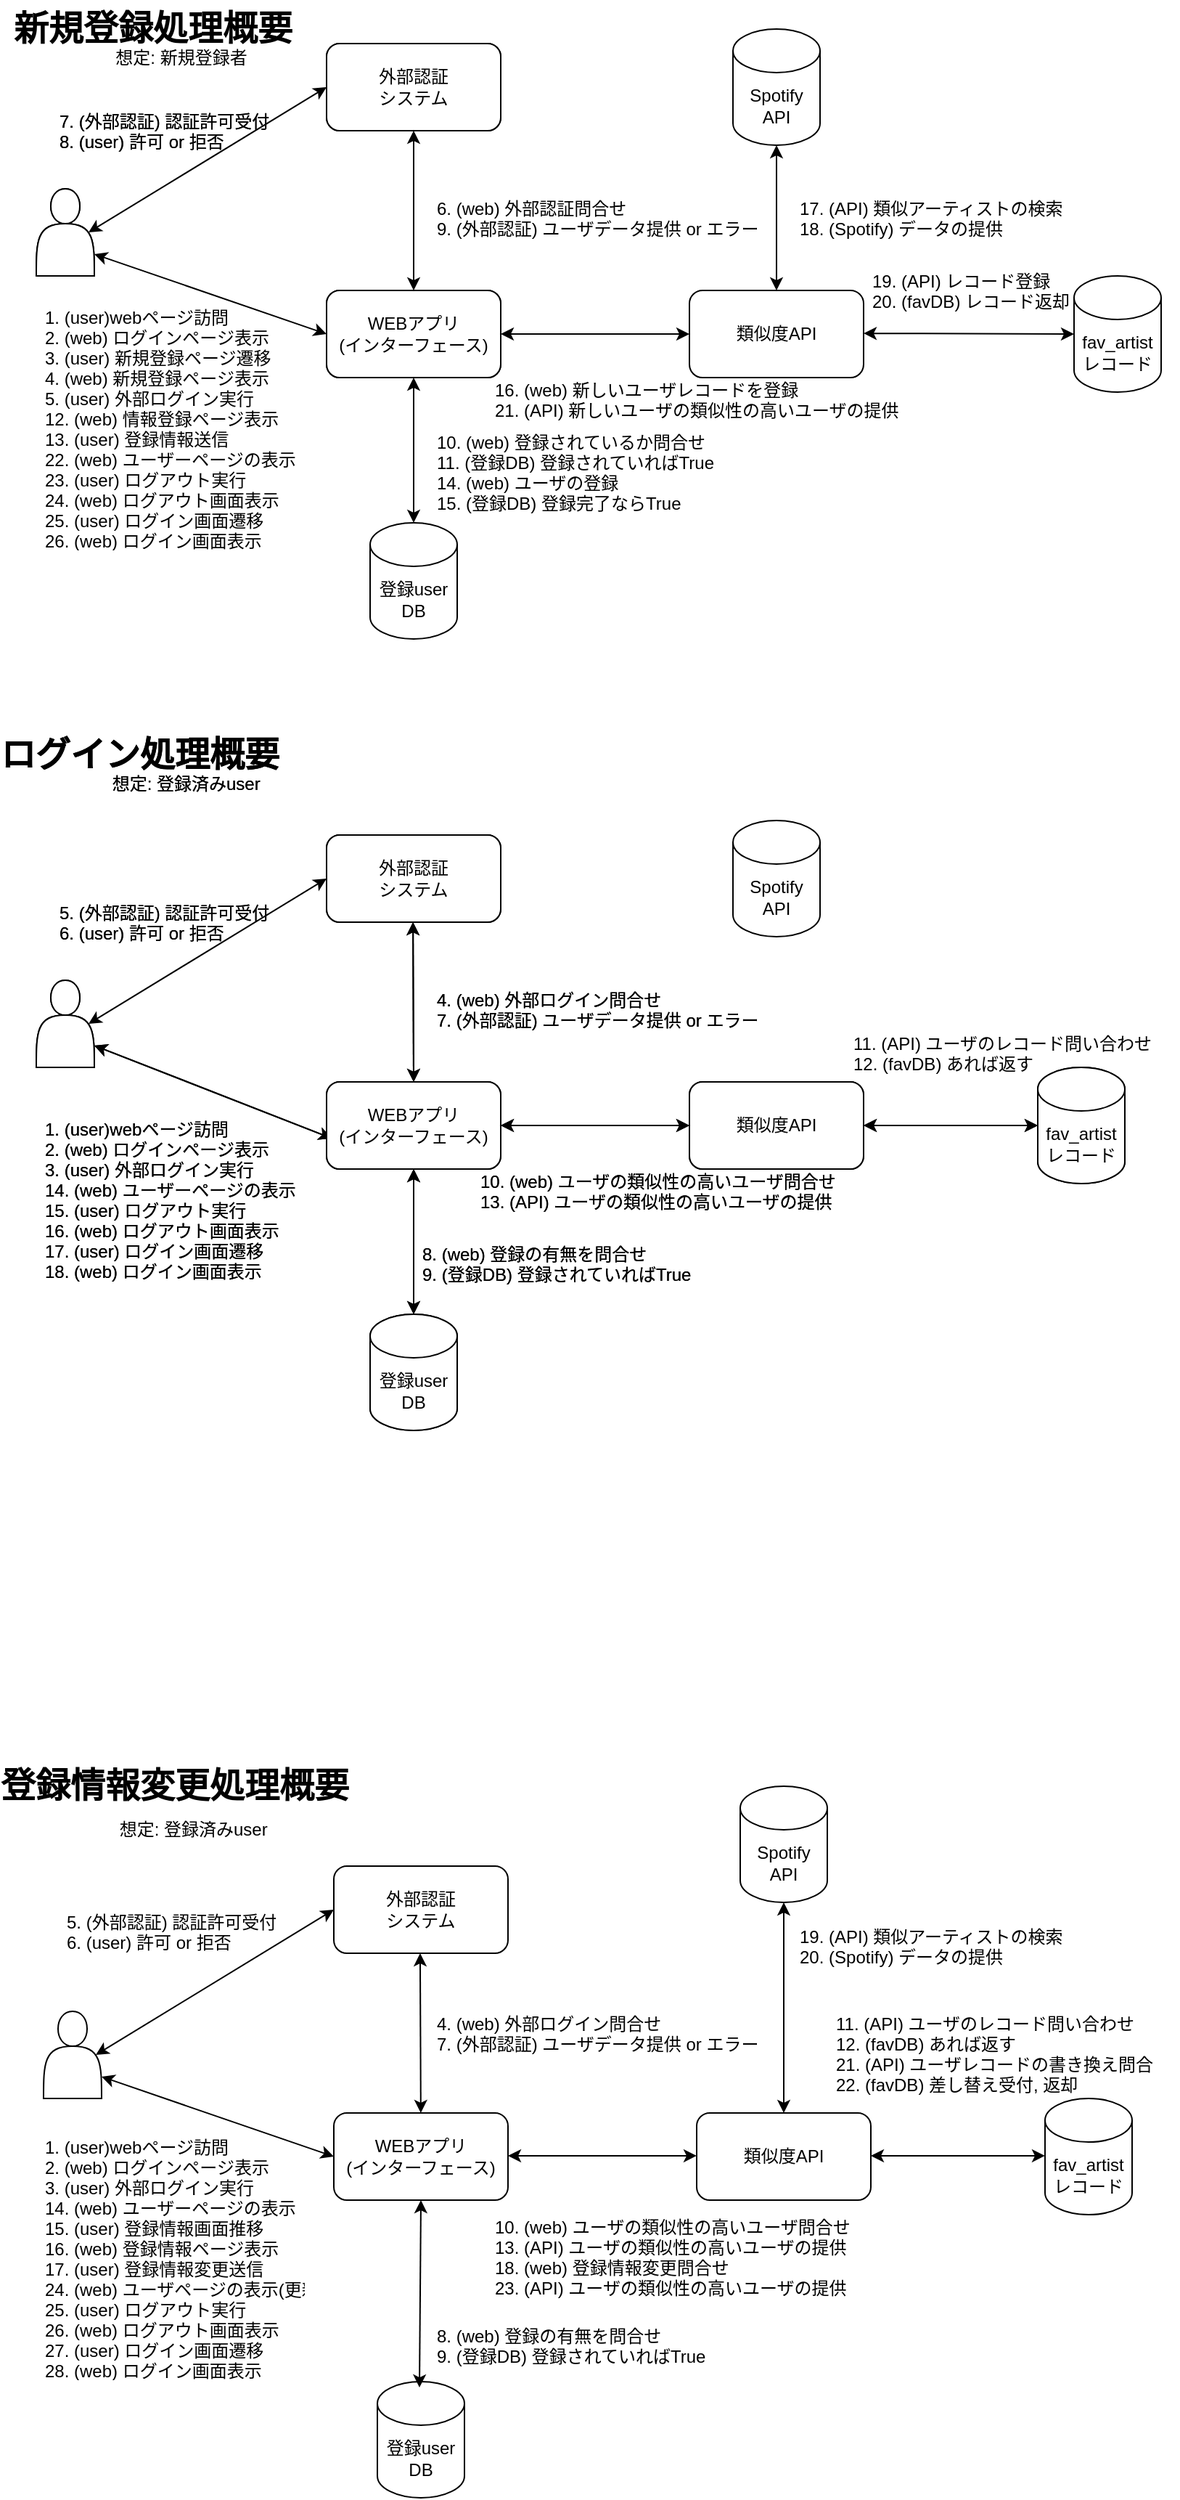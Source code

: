 <mxfile>
    <diagram id="6ClvnRsvjgBBYZQqGPL6" name="Page-1">
        <mxGraphModel dx="764" dy="422" grid="1" gridSize="10" guides="1" tooltips="1" connect="1" arrows="1" fold="1" page="1" pageScale="1" pageWidth="827" pageHeight="1169" math="0" shadow="0">
            <root>
                <mxCell id="0"/>
                <mxCell id="1" parent="0"/>
                <mxCell id="7" value="類似度API" style="rounded=1;whiteSpace=wrap;html=1;" parent="1" vertex="1">
                    <mxGeometry x="490" y="220" width="120" height="60" as="geometry"/>
                </mxCell>
                <mxCell id="14" value="Spotify&lt;br&gt;API" style="shape=cylinder3;whiteSpace=wrap;html=1;boundedLbl=1;backgroundOutline=1;size=15;" parent="1" vertex="1">
                    <mxGeometry x="520" y="40" width="60" height="80" as="geometry"/>
                </mxCell>
                <mxCell id="18" value="6. (web) 外部認証問合せ&#10;9. (外部認証) ユーザデータ提供 or エラー" style="text;strokeColor=none;fillColor=none;align=left;verticalAlign=middle;spacingLeft=4;spacingRight=4;overflow=hidden;points=[[0,0.5],[1,0.5]];portConstraint=eastwest;rotatable=0;" parent="1" vertex="1">
                    <mxGeometry x="310" y="140" width="240" height="60" as="geometry"/>
                </mxCell>
                <mxCell id="20" value="10. (web) ユーザの類似性の高いユーザ問合せ&#10;13. (API) ユーザの類似性の高いユーザの提供&#10;" style="text;strokeColor=none;fillColor=none;align=left;verticalAlign=middle;spacingLeft=4;spacingRight=4;overflow=hidden;points=[[0,0.5],[1,0.5]];portConstraint=eastwest;rotatable=0;" parent="1" vertex="1">
                    <mxGeometry x="340" y="825" width="260" height="40" as="geometry"/>
                </mxCell>
                <mxCell id="25" value="WEBアプリ&lt;br&gt;(インターフェース)" style="rounded=1;whiteSpace=wrap;html=1;" parent="1" vertex="1">
                    <mxGeometry x="240" y="220" width="120" height="60" as="geometry"/>
                </mxCell>
                <mxCell id="26" value="外部認証&lt;br&gt;システム" style="rounded=1;whiteSpace=wrap;html=1;" parent="1" vertex="1">
                    <mxGeometry x="240" y="50" width="120" height="60" as="geometry"/>
                </mxCell>
                <mxCell id="27" value="7. (外部認証) 認証許可受付&#10;8. (user) 許可 or 拒否" style="text;strokeColor=none;fillColor=none;align=left;verticalAlign=middle;spacingLeft=4;spacingRight=4;overflow=hidden;points=[[0,0.5],[1,0.5]];portConstraint=eastwest;rotatable=0;" parent="1" vertex="1">
                    <mxGeometry x="50" y="80" width="160" height="60" as="geometry"/>
                </mxCell>
                <mxCell id="31" value="1. (user)webページ訪問&#10;2. (web) ログインページ表示&#10;3. (user) 新規登録ページ遷移&#10;4. (web) 新規登録ページ表示&#10;5. (user) 外部ログイン実行&#10;12. (web) 情報登録ページ表示&#10;13. (user) 登録情報送信&#10;22. (web) ユーザーページの表示&#10;23. (user) ログアウト実行&#10;24. (web) ログアウト画面表示&#10;25. (user) ログイン画面遷移&#10;26. (web) ログイン画面表示&#10;&#10;" style="text;strokeColor=none;fillColor=none;align=left;verticalAlign=middle;spacingLeft=4;spacingRight=4;overflow=hidden;points=[[0,0.5],[1,0.5]];portConstraint=eastwest;rotatable=0;" parent="1" vertex="1">
                    <mxGeometry x="40" y="230" width="190" height="170" as="geometry"/>
                </mxCell>
                <mxCell id="32" value="" style="shape=actor;whiteSpace=wrap;html=1;" parent="1" vertex="1">
                    <mxGeometry x="40" y="150" width="40" height="60" as="geometry"/>
                </mxCell>
                <mxCell id="33" value="" style="endArrow=classic;startArrow=classic;html=1;exitX=1;exitY=0.75;exitDx=0;exitDy=0;entryX=0;entryY=0.5;entryDx=0;entryDy=0;" parent="1" source="32" target="25" edge="1">
                    <mxGeometry width="50" height="50" relative="1" as="geometry">
                        <mxPoint x="90" y="200" as="sourcePoint"/>
                        <mxPoint x="160" y="155" as="targetPoint"/>
                    </mxGeometry>
                </mxCell>
                <mxCell id="34" value="" style="endArrow=classic;startArrow=classic;html=1;exitX=0.9;exitY=0.5;exitDx=0;exitDy=0;entryX=0;entryY=0.5;entryDx=0;entryDy=0;exitPerimeter=0;" parent="1" source="32" target="26" edge="1">
                    <mxGeometry width="50" height="50" relative="1" as="geometry">
                        <mxPoint x="110" y="150" as="sourcePoint"/>
                        <mxPoint x="270" y="205" as="targetPoint"/>
                    </mxGeometry>
                </mxCell>
                <mxCell id="36" value="" style="endArrow=classic;startArrow=classic;html=1;exitX=0.5;exitY=0;exitDx=0;exitDy=0;entryX=0.5;entryY=1;entryDx=0;entryDy=0;" parent="1" source="25" target="26" edge="1">
                    <mxGeometry width="50" height="50" relative="1" as="geometry">
                        <mxPoint x="86.0" y="190" as="sourcePoint"/>
                        <mxPoint x="250" y="90" as="targetPoint"/>
                    </mxGeometry>
                </mxCell>
                <mxCell id="37" value="" style="endArrow=classic;startArrow=classic;html=1;exitX=1;exitY=0.5;exitDx=0;exitDy=0;entryX=0;entryY=0.5;entryDx=0;entryDy=0;" parent="1" source="25" target="7" edge="1">
                    <mxGeometry width="50" height="50" relative="1" as="geometry">
                        <mxPoint x="310" y="230" as="sourcePoint"/>
                        <mxPoint x="310" y="120.0" as="targetPoint"/>
                    </mxGeometry>
                </mxCell>
                <mxCell id="38" value="" style="endArrow=classic;startArrow=classic;html=1;exitX=0.5;exitY=0;exitDx=0;exitDy=0;entryX=0.5;entryY=1;entryDx=0;entryDy=0;entryPerimeter=0;" parent="1" source="7" target="14" edge="1">
                    <mxGeometry width="50" height="50" relative="1" as="geometry">
                        <mxPoint x="470" y="179.55" as="sourcePoint"/>
                        <mxPoint x="600" y="179.55" as="targetPoint"/>
                    </mxGeometry>
                </mxCell>
                <mxCell id="39" value="新規登録処理概要" style="text;strokeColor=none;fillColor=none;html=1;fontSize=24;fontStyle=1;verticalAlign=middle;align=center;" parent="1" vertex="1">
                    <mxGeometry x="70" y="20" width="100" height="40" as="geometry"/>
                </mxCell>
                <mxCell id="41" value="" style="shape=actor;whiteSpace=wrap;html=1;" parent="1" vertex="1">
                    <mxGeometry x="40" y="150" width="40" height="60" as="geometry"/>
                </mxCell>
                <mxCell id="42" value="7. (外部認証) 認証許可受付&#10;8. (user) 許可 or 拒否" style="text;strokeColor=none;fillColor=none;align=left;verticalAlign=middle;spacingLeft=4;spacingRight=4;overflow=hidden;points=[[0,0.5],[1,0.5]];portConstraint=eastwest;rotatable=0;" parent="1" vertex="1">
                    <mxGeometry x="50" y="80" width="160" height="60" as="geometry"/>
                </mxCell>
                <mxCell id="43" value="外部認証&lt;br&gt;システム" style="rounded=1;whiteSpace=wrap;html=1;" parent="1" vertex="1">
                    <mxGeometry x="240" y="50" width="120" height="60" as="geometry"/>
                </mxCell>
                <mxCell id="44" value="WEBアプリ&lt;br&gt;(インターフェース)" style="rounded=1;whiteSpace=wrap;html=1;" parent="1" vertex="1">
                    <mxGeometry x="240" y="220" width="120" height="60" as="geometry"/>
                </mxCell>
                <UserObject label="想定: 新規登録者" placeholders="1" name="Variable" id="45">
                    <mxCell style="text;html=1;strokeColor=none;fillColor=none;align=center;verticalAlign=middle;whiteSpace=wrap;overflow=hidden;" parent="1" vertex="1">
                        <mxGeometry x="90" y="50" width="100" height="20" as="geometry"/>
                    </mxCell>
                </UserObject>
                <mxCell id="46" value="1. (user)webページ訪問&#10;2. (web) ログインページ表示&#10;3. (user) 外部ログイン実行&#10;14. (web) ユーザーページの表示&#10;15. (user) ログアウト実行&#10;16. (web) ログアウト画面表示&#10;17. (user) ログイン画面遷移&#10;18. (web) ログイン画面表示&#10;&#10;" style="text;strokeColor=none;fillColor=none;align=left;verticalAlign=middle;spacingLeft=4;spacingRight=4;overflow=hidden;points=[[0,0.5],[1,0.5]];portConstraint=eastwest;rotatable=0;" parent="1" vertex="1">
                    <mxGeometry x="40" y="775" width="190" height="170" as="geometry"/>
                </mxCell>
                <mxCell id="47" value="" style="shape=actor;whiteSpace=wrap;html=1;" parent="1" vertex="1">
                    <mxGeometry x="40" y="695" width="40" height="60" as="geometry"/>
                </mxCell>
                <mxCell id="48" value="5. (外部認証) 認証許可受付&#10;6. (user) 許可 or 拒否" style="text;strokeColor=none;fillColor=none;align=left;verticalAlign=middle;spacingLeft=4;spacingRight=4;overflow=hidden;points=[[0,0.5],[1,0.5]];portConstraint=eastwest;rotatable=0;" parent="1" vertex="1">
                    <mxGeometry x="50" y="625" width="160" height="60" as="geometry"/>
                </mxCell>
                <mxCell id="49" value="外部認証&lt;br&gt;システム" style="rounded=1;whiteSpace=wrap;html=1;" parent="1" vertex="1">
                    <mxGeometry x="240" y="595" width="120" height="60" as="geometry"/>
                </mxCell>
                <mxCell id="50" value="WEBアプリ&lt;br&gt;(インターフェース)" style="rounded=1;whiteSpace=wrap;html=1;" parent="1" vertex="1">
                    <mxGeometry x="240" y="765" width="120" height="60" as="geometry"/>
                </mxCell>
                <mxCell id="51" value="類似度API" style="rounded=1;whiteSpace=wrap;html=1;" parent="1" vertex="1">
                    <mxGeometry x="490" y="765" width="120" height="60" as="geometry"/>
                </mxCell>
                <mxCell id="52" value="Spotify&lt;br&gt;API" style="shape=cylinder3;whiteSpace=wrap;html=1;boundedLbl=1;backgroundOutline=1;size=15;" parent="1" vertex="1">
                    <mxGeometry x="520" y="585" width="60" height="80" as="geometry"/>
                </mxCell>
                <mxCell id="53" value="4. (web) 外部ログイン問合せ&#10;7. (外部認証) ユーザデータ提供 or エラー" style="text;strokeColor=none;fillColor=none;align=left;verticalAlign=middle;spacingLeft=4;spacingRight=4;overflow=hidden;points=[[0,0.5],[1,0.5]];portConstraint=eastwest;rotatable=0;" parent="1" vertex="1">
                    <mxGeometry x="310" y="685" width="240" height="60" as="geometry"/>
                </mxCell>
                <mxCell id="55" value="ログイン処理概要" style="text;strokeColor=none;fillColor=none;html=1;fontSize=24;fontStyle=1;verticalAlign=middle;align=center;" parent="1" vertex="1">
                    <mxGeometry x="61" y="520" width="100" height="40" as="geometry"/>
                </mxCell>
                <UserObject label="想定: 登録済みuser&amp;nbsp;" placeholders="1" name="Variable" id="56">
                    <mxCell style="text;html=1;strokeColor=none;fillColor=none;align=center;verticalAlign=middle;whiteSpace=wrap;overflow=hidden;" parent="1" vertex="1">
                        <mxGeometry x="80" y="550" width="130" height="20" as="geometry"/>
                    </mxCell>
                </UserObject>
                <mxCell id="57" value="16. (web) 新しいユーザレコードを登録&#10;21. (API) 新しいユーザの類似性の高いユーザの提供&#10;" style="text;strokeColor=none;fillColor=none;align=left;verticalAlign=middle;spacingLeft=4;spacingRight=4;overflow=hidden;points=[[0,0.5],[1,0.5]];portConstraint=eastwest;rotatable=0;" parent="1" vertex="1">
                    <mxGeometry x="350" y="280" width="300" height="40" as="geometry"/>
                </mxCell>
                <mxCell id="58" value="17. (API) 類似アーティストの検索&#10;18. (Spotify) データの提供" style="text;strokeColor=none;fillColor=none;align=left;verticalAlign=middle;spacingLeft=4;spacingRight=4;overflow=hidden;points=[[0,0.5],[1,0.5]];portConstraint=eastwest;rotatable=0;" parent="1" vertex="1">
                    <mxGeometry x="560" y="140" width="195" height="60" as="geometry"/>
                </mxCell>
                <mxCell id="60" value="登録user&lt;br&gt;DB" style="shape=cylinder3;whiteSpace=wrap;html=1;boundedLbl=1;backgroundOutline=1;size=15;" parent="1" vertex="1">
                    <mxGeometry x="270" y="380" width="60" height="80" as="geometry"/>
                </mxCell>
                <mxCell id="62" value="fav_artist&lt;br&gt;レコード" style="shape=cylinder3;whiteSpace=wrap;html=1;boundedLbl=1;backgroundOutline=1;size=15;" parent="1" vertex="1">
                    <mxGeometry x="730" y="755" width="60" height="80" as="geometry"/>
                </mxCell>
                <mxCell id="63" value="" style="endArrow=classic;startArrow=classic;html=1;entryX=0.5;entryY=1;entryDx=0;entryDy=0;exitX=0.5;exitY=0;exitDx=0;exitDy=0;exitPerimeter=0;" parent="1" source="60" target="44" edge="1">
                    <mxGeometry width="50" height="50" relative="1" as="geometry">
                        <mxPoint x="390" y="380" as="sourcePoint"/>
                        <mxPoint x="440" y="330" as="targetPoint"/>
                    </mxGeometry>
                </mxCell>
                <mxCell id="64" value="" style="endArrow=classic;startArrow=classic;html=1;entryX=1;entryY=0.5;entryDx=0;entryDy=0;exitX=0;exitY=0.5;exitDx=0;exitDy=0;exitPerimeter=0;" parent="1" source="62" edge="1">
                    <mxGeometry width="50" height="50" relative="1" as="geometry">
                        <mxPoint x="710" y="935" as="sourcePoint"/>
                        <mxPoint x="610" y="795" as="targetPoint"/>
                    </mxGeometry>
                </mxCell>
                <mxCell id="65" value="登録user&lt;br&gt;DB" style="shape=cylinder3;whiteSpace=wrap;html=1;boundedLbl=1;backgroundOutline=1;size=15;" parent="1" vertex="1">
                    <mxGeometry x="270" y="925" width="60" height="80" as="geometry"/>
                </mxCell>
                <mxCell id="66" value="" style="endArrow=classic;startArrow=classic;html=1;entryX=0.5;entryY=1;entryDx=0;entryDy=0;exitX=0.5;exitY=0;exitDx=0;exitDy=0;exitPerimeter=0;" parent="1" source="65" edge="1">
                    <mxGeometry width="50" height="50" relative="1" as="geometry">
                        <mxPoint x="390" y="925" as="sourcePoint"/>
                        <mxPoint x="300" y="825" as="targetPoint"/>
                    </mxGeometry>
                </mxCell>
                <mxCell id="69" value="" style="endArrow=classic;startArrow=classic;html=1;exitX=0.5;exitY=0;exitDx=0;exitDy=0;entryX=0.5;entryY=1;entryDx=0;entryDy=0;entryPerimeter=0;" parent="1" source="50" edge="1">
                    <mxGeometry width="50" height="50" relative="1" as="geometry">
                        <mxPoint x="299.55" y="755" as="sourcePoint"/>
                        <mxPoint x="299.55" y="655" as="targetPoint"/>
                    </mxGeometry>
                </mxCell>
                <mxCell id="72" value="" style="endArrow=classic;startArrow=classic;html=1;exitX=0.9;exitY=0.5;exitDx=0;exitDy=0;entryX=0;entryY=0.5;entryDx=0;entryDy=0;exitPerimeter=0;" parent="1" source="47" target="49" edge="1">
                    <mxGeometry width="50" height="50" relative="1" as="geometry">
                        <mxPoint x="140" y="735" as="sourcePoint"/>
                        <mxPoint x="139.55" y="625" as="targetPoint"/>
                    </mxGeometry>
                </mxCell>
                <mxCell id="73" value="" style="endArrow=classic;startArrow=classic;html=1;exitX=0.03;exitY=0.648;exitDx=0;exitDy=0;entryX=1;entryY=0.75;entryDx=0;entryDy=0;exitPerimeter=0;" parent="1" source="50" target="47" edge="1">
                    <mxGeometry width="50" height="50" relative="1" as="geometry">
                        <mxPoint x="190.45" y="795" as="sourcePoint"/>
                        <mxPoint x="190.0" y="685" as="targetPoint"/>
                    </mxGeometry>
                </mxCell>
                <mxCell id="75" value="" style="endArrow=classic;startArrow=classic;html=1;entryX=1;entryY=0.5;entryDx=0;entryDy=0;" parent="1" source="51" target="50" edge="1">
                    <mxGeometry width="50" height="50" relative="1" as="geometry">
                        <mxPoint x="490" y="794.55" as="sourcePoint"/>
                        <mxPoint x="370" y="794.55" as="targetPoint"/>
                    </mxGeometry>
                </mxCell>
                <mxCell id="76" value="fav_artist&lt;br&gt;レコード" style="shape=cylinder3;whiteSpace=wrap;html=1;boundedLbl=1;backgroundOutline=1;size=15;" parent="1" vertex="1">
                    <mxGeometry x="755" y="210" width="60" height="80" as="geometry"/>
                </mxCell>
                <mxCell id="78" value="11. (API) ユーザのレコード問い合わせ&#10;12. (favDB) あれば返す" style="text;strokeColor=none;fillColor=none;align=left;verticalAlign=middle;spacingLeft=4;spacingRight=4;overflow=hidden;points=[[0,0.5],[1,0.5]];portConstraint=eastwest;rotatable=0;" parent="1" vertex="1">
                    <mxGeometry x="597" y="715" width="230" height="60" as="geometry"/>
                </mxCell>
                <mxCell id="79" value="8. (web) 登録の有無を問合せ&#10;9. (登録DB) 登録されていればTrue" style="text;strokeColor=none;fillColor=none;align=left;verticalAlign=middle;spacingLeft=4;spacingRight=4;overflow=hidden;points=[[0,0.5],[1,0.5]];portConstraint=eastwest;rotatable=0;" parent="1" vertex="1">
                    <mxGeometry x="300" y="865" width="240" height="50" as="geometry"/>
                </mxCell>
                <mxCell id="80" value="" style="endArrow=classic;startArrow=classic;html=1;exitX=1;exitY=0.5;exitDx=0;exitDy=0;entryX=0;entryY=0.5;entryDx=0;entryDy=0;entryPerimeter=0;" parent="1" target="76" edge="1">
                    <mxGeometry width="50" height="50" relative="1" as="geometry">
                        <mxPoint x="610" y="249.55" as="sourcePoint"/>
                        <mxPoint x="720" y="250" as="targetPoint"/>
                    </mxGeometry>
                </mxCell>
                <mxCell id="81" value="19. (API) レコード登録&#10;20. (favDB) レコード返却" style="text;strokeColor=none;fillColor=none;align=left;verticalAlign=middle;spacingLeft=4;spacingRight=4;overflow=hidden;points=[[0,0.5],[1,0.5]];portConstraint=eastwest;rotatable=0;" parent="1" vertex="1">
                    <mxGeometry x="610" y="190" width="195" height="60" as="geometry"/>
                </mxCell>
                <mxCell id="83" value="10. (web) 登録されているか問合せ&#10;11. (登録DB) 登録されていればTrue&#10;14. (web) ユーザの登録&#10;15. (登録DB) 登録完了ならTrue" style="text;strokeColor=none;fillColor=none;align=left;verticalAlign=middle;spacingLeft=4;spacingRight=4;overflow=hidden;points=[[0,0.5],[1,0.5]];portConstraint=eastwest;rotatable=0;" parent="1" vertex="1">
                    <mxGeometry x="310" y="300" width="240" height="90" as="geometry"/>
                </mxCell>
                <UserObject label="想定: 登録済みuser&amp;nbsp;" placeholders="1" name="Variable" id="95">
                    <mxCell style="text;html=1;strokeColor=none;fillColor=none;align=center;verticalAlign=middle;whiteSpace=wrap;overflow=hidden;" parent="1" vertex="1">
                        <mxGeometry x="80" y="550" width="130" height="20" as="geometry"/>
                    </mxCell>
                </UserObject>
                <mxCell id="96" value="ログイン処理概要" style="text;strokeColor=none;fillColor=none;html=1;fontSize=24;fontStyle=1;verticalAlign=middle;align=center;" parent="1" vertex="1">
                    <mxGeometry x="61" y="520" width="100" height="40" as="geometry"/>
                </mxCell>
                <mxCell id="97" value="5. (外部認証) 認証許可受付&#10;6. (user) 許可 or 拒否" style="text;strokeColor=none;fillColor=none;align=left;verticalAlign=middle;spacingLeft=4;spacingRight=4;overflow=hidden;points=[[0,0.5],[1,0.5]];portConstraint=eastwest;rotatable=0;" parent="1" vertex="1">
                    <mxGeometry x="50" y="625" width="160" height="60" as="geometry"/>
                </mxCell>
                <mxCell id="98" value="" style="endArrow=classic;startArrow=classic;html=1;exitX=0.03;exitY=0.648;exitDx=0;exitDy=0;entryX=1;entryY=0.75;entryDx=0;entryDy=0;exitPerimeter=0;" parent="1" source="104" target="99" edge="1">
                    <mxGeometry width="50" height="50" relative="1" as="geometry">
                        <mxPoint x="190.45" y="795" as="sourcePoint"/>
                        <mxPoint x="190.0" y="685" as="targetPoint"/>
                    </mxGeometry>
                </mxCell>
                <mxCell id="99" value="" style="shape=actor;whiteSpace=wrap;html=1;" parent="1" vertex="1">
                    <mxGeometry x="40" y="695" width="40" height="60" as="geometry"/>
                </mxCell>
                <mxCell id="100" value="1. (user)webページ訪問&#10;2. (web) ログインページ表示&#10;3. (user) 外部ログイン実行&#10;14. (web) ユーザーページの表示&#10;15. (user) ログアウト実行&#10;16. (web) ログアウト画面表示&#10;17. (user) ログイン画面遷移&#10;18. (web) ログイン画面表示&#10;&#10;" style="text;strokeColor=none;fillColor=none;align=left;verticalAlign=middle;spacingLeft=4;spacingRight=4;overflow=hidden;points=[[0,0.5],[1,0.5]];portConstraint=eastwest;rotatable=0;" parent="1" vertex="1">
                    <mxGeometry x="40" y="775" width="190" height="170" as="geometry"/>
                </mxCell>
                <mxCell id="101" value="登録user&lt;br&gt;DB" style="shape=cylinder3;whiteSpace=wrap;html=1;boundedLbl=1;backgroundOutline=1;size=15;" parent="1" vertex="1">
                    <mxGeometry x="270" y="925" width="60" height="80" as="geometry"/>
                </mxCell>
                <mxCell id="102" value="8. (web) 登録の有無を問合せ&#10;9. (登録DB) 登録されていればTrue" style="text;strokeColor=none;fillColor=none;align=left;verticalAlign=middle;spacingLeft=4;spacingRight=4;overflow=hidden;points=[[0,0.5],[1,0.5]];portConstraint=eastwest;rotatable=0;" parent="1" vertex="1">
                    <mxGeometry x="300" y="865" width="240" height="50" as="geometry"/>
                </mxCell>
                <mxCell id="103" value="" style="endArrow=classic;startArrow=classic;html=1;entryX=0.5;entryY=1;entryDx=0;entryDy=0;exitX=0.5;exitY=0;exitDx=0;exitDy=0;exitPerimeter=0;" parent="1" source="101" edge="1">
                    <mxGeometry width="50" height="50" relative="1" as="geometry">
                        <mxPoint x="390" y="925" as="sourcePoint"/>
                        <mxPoint x="300" y="825" as="targetPoint"/>
                    </mxGeometry>
                </mxCell>
                <mxCell id="104" value="WEBアプリ&lt;br&gt;(インターフェース)" style="rounded=1;whiteSpace=wrap;html=1;" parent="1" vertex="1">
                    <mxGeometry x="240" y="765" width="120" height="60" as="geometry"/>
                </mxCell>
                <mxCell id="105" value="" style="endArrow=classic;startArrow=classic;html=1;exitX=0.5;exitY=0;exitDx=0;exitDy=0;entryX=0.5;entryY=1;entryDx=0;entryDy=0;entryPerimeter=0;" parent="1" source="104" edge="1">
                    <mxGeometry width="50" height="50" relative="1" as="geometry">
                        <mxPoint x="299.55" y="755" as="sourcePoint"/>
                        <mxPoint x="299.55" y="655" as="targetPoint"/>
                    </mxGeometry>
                </mxCell>
                <mxCell id="106" value="外部認証&lt;br&gt;システム" style="rounded=1;whiteSpace=wrap;html=1;" parent="1" vertex="1">
                    <mxGeometry x="240" y="595" width="120" height="60" as="geometry"/>
                </mxCell>
                <mxCell id="107" value="4. (web) 外部ログイン問合せ&#10;7. (外部認証) ユーザデータ提供 or エラー" style="text;strokeColor=none;fillColor=none;align=left;verticalAlign=middle;spacingLeft=4;spacingRight=4;overflow=hidden;points=[[0,0.5],[1,0.5]];portConstraint=eastwest;rotatable=0;" parent="1" vertex="1">
                    <mxGeometry x="310" y="685" width="240" height="60" as="geometry"/>
                </mxCell>
                <mxCell id="108" value="" style="endArrow=classic;startArrow=classic;html=1;entryX=1;entryY=0.5;entryDx=0;entryDy=0;" parent="1" source="110" target="104" edge="1">
                    <mxGeometry width="50" height="50" relative="1" as="geometry">
                        <mxPoint x="490" y="794.55" as="sourcePoint"/>
                        <mxPoint x="370" y="794.55" as="targetPoint"/>
                    </mxGeometry>
                </mxCell>
                <mxCell id="109" value="10. (web) ユーザの類似性の高いユーザ問合せ&#10;13. (API) ユーザの類似性の高いユーザの提供&#10;" style="text;strokeColor=none;fillColor=none;align=left;verticalAlign=middle;spacingLeft=4;spacingRight=4;overflow=hidden;points=[[0,0.5],[1,0.5]];portConstraint=eastwest;rotatable=0;" parent="1" vertex="1">
                    <mxGeometry x="340" y="825" width="260" height="40" as="geometry"/>
                </mxCell>
                <mxCell id="110" value="類似度API" style="rounded=1;whiteSpace=wrap;html=1;" parent="1" vertex="1">
                    <mxGeometry x="490" y="765" width="120" height="60" as="geometry"/>
                </mxCell>
                <mxCell id="113" value="fav_artist&lt;br&gt;レコード" style="shape=cylinder3;whiteSpace=wrap;html=1;boundedLbl=1;backgroundOutline=1;size=15;" parent="1" vertex="1">
                    <mxGeometry x="730" y="755" width="60" height="80" as="geometry"/>
                </mxCell>
                <mxCell id="114" value="" style="endArrow=classic;startArrow=classic;html=1;entryX=1;entryY=0.5;entryDx=0;entryDy=0;exitX=0;exitY=0.5;exitDx=0;exitDy=0;exitPerimeter=0;" parent="1" source="113" edge="1">
                    <mxGeometry width="50" height="50" relative="1" as="geometry">
                        <mxPoint x="710" y="935" as="sourcePoint"/>
                        <mxPoint x="610.0" y="795" as="targetPoint"/>
                    </mxGeometry>
                </mxCell>
                <mxCell id="117" value="Spotify&lt;br&gt;API" style="shape=cylinder3;whiteSpace=wrap;html=1;boundedLbl=1;backgroundOutline=1;size=15;" parent="1" vertex="1">
                    <mxGeometry x="525" y="1250" width="60" height="80" as="geometry"/>
                </mxCell>
                <mxCell id="118" value="登録情報変更処理概要" style="text;strokeColor=none;fillColor=none;html=1;fontSize=24;fontStyle=1;verticalAlign=middle;align=center;" parent="1" vertex="1">
                    <mxGeometry x="85" y="1230" width="100" height="40" as="geometry"/>
                </mxCell>
                <mxCell id="119" value="" style="shape=actor;whiteSpace=wrap;html=1;" parent="1" vertex="1">
                    <mxGeometry x="45" y="1405" width="40" height="60" as="geometry"/>
                </mxCell>
                <mxCell id="120" value="登録user&lt;br&gt;DB" style="shape=cylinder3;whiteSpace=wrap;html=1;boundedLbl=1;backgroundOutline=1;size=15;" parent="1" vertex="1">
                    <mxGeometry x="275" y="1660" width="60" height="80" as="geometry"/>
                </mxCell>
                <mxCell id="121" value="WEBアプリ&lt;br&gt;(インターフェース)" style="rounded=1;whiteSpace=wrap;html=1;" parent="1" vertex="1">
                    <mxGeometry x="245" y="1475" width="120" height="60" as="geometry"/>
                </mxCell>
                <mxCell id="122" value="外部認証&lt;br&gt;システム" style="rounded=1;whiteSpace=wrap;html=1;" parent="1" vertex="1">
                    <mxGeometry x="245" y="1305" width="120" height="60" as="geometry"/>
                </mxCell>
                <mxCell id="123" value="類似度API" style="rounded=1;whiteSpace=wrap;html=1;" parent="1" vertex="1">
                    <mxGeometry x="495" y="1475" width="120" height="60" as="geometry"/>
                </mxCell>
                <mxCell id="124" value="fav_artist&lt;br&gt;レコード" style="shape=cylinder3;whiteSpace=wrap;html=1;boundedLbl=1;backgroundOutline=1;size=15;" parent="1" vertex="1">
                    <mxGeometry x="735" y="1465" width="60" height="80" as="geometry"/>
                </mxCell>
                <UserObject label="想定: 登録済みuser&amp;nbsp;" placeholders="1" name="Variable" id="125">
                    <mxCell style="text;html=1;strokeColor=none;fillColor=none;align=center;verticalAlign=middle;whiteSpace=wrap;overflow=hidden;" parent="1" vertex="1">
                        <mxGeometry x="85" y="1270" width="130" height="20" as="geometry"/>
                    </mxCell>
                </UserObject>
                <mxCell id="126" value="1. (user)webページ訪問&#10;2. (web) ログインページ表示&#10;3. (user) 外部ログイン実行&#10;14. (web) ユーザーページの表示&#10;15. (user) 登録情報画面推移&#10;16. (web) 登録情報ページ表示&#10;17. (user) 登録情報変更送信&#10;24. (web) ユーザページの表示(更新)&#10;25. (user) ログアウト実行&#10;26. (web) ログアウト画面表示&#10;27. (user) ログイン画面遷移&#10;28. (web) ログイン画面表示&#10;&#10;" style="text;strokeColor=none;fillColor=none;align=left;verticalAlign=middle;spacingLeft=4;spacingRight=4;overflow=hidden;points=[[0,0.5],[1,0.5]];portConstraint=eastwest;rotatable=0;" parent="1" vertex="1">
                    <mxGeometry x="40" y="1490" width="190" height="170" as="geometry"/>
                </mxCell>
                <mxCell id="127" value="5. (外部認証) 認証許可受付&#10;6. (user) 許可 or 拒否" style="text;strokeColor=none;fillColor=none;align=left;verticalAlign=middle;spacingLeft=4;spacingRight=4;overflow=hidden;points=[[0,0.5],[1,0.5]];portConstraint=eastwest;rotatable=0;" parent="1" vertex="1">
                    <mxGeometry x="55" y="1320" width="160" height="60" as="geometry"/>
                </mxCell>
                <mxCell id="129" value="4. (web) 外部ログイン問合せ&#10;7. (外部認証) ユーザデータ提供 or エラー" style="text;strokeColor=none;fillColor=none;align=left;verticalAlign=middle;spacingLeft=4;spacingRight=4;overflow=hidden;points=[[0,0.5],[1,0.5]];portConstraint=eastwest;rotatable=0;" parent="1" vertex="1">
                    <mxGeometry x="310" y="1390" width="240" height="60" as="geometry"/>
                </mxCell>
                <mxCell id="130" value="10. (web) ユーザの類似性の高いユーザ問合せ&#10;13. (API) ユーザの類似性の高いユーザの提供&#10;18. (web) 登録情報変更問合せ&#10;23. (API) ユーザの類似性の高いユーザの提供&#10;&#10;" style="text;strokeColor=none;fillColor=none;align=left;verticalAlign=middle;spacingLeft=4;spacingRight=4;overflow=hidden;points=[[0,0.5],[1,0.5]];portConstraint=eastwest;rotatable=0;" parent="1" vertex="1">
                    <mxGeometry x="350" y="1545" width="260" height="65" as="geometry"/>
                </mxCell>
                <mxCell id="131" value="8. (web) 登録の有無を問合せ&#10;9. (登録DB) 登録されていればTrue" style="text;strokeColor=none;fillColor=none;align=left;verticalAlign=middle;spacingLeft=4;spacingRight=4;overflow=hidden;points=[[0,0.5],[1,0.5]];portConstraint=eastwest;rotatable=0;" parent="1" vertex="1">
                    <mxGeometry x="310" y="1610" width="240" height="50" as="geometry"/>
                </mxCell>
                <mxCell id="132" value="11. (API) ユーザのレコード問い合わせ&#10;12. (favDB) あれば返す&#10;21. (API) ユーザレコードの書き換え問合せ&#10;22. (favDB) 差し替え受付, 返却&#10;" style="text;strokeColor=none;fillColor=none;align=left;verticalAlign=middle;spacingLeft=4;spacingRight=4;overflow=hidden;points=[[0,0.5],[1,0.5]];portConstraint=eastwest;rotatable=0;" parent="1" vertex="1">
                    <mxGeometry x="585" y="1405" width="230" height="60" as="geometry"/>
                </mxCell>
                <mxCell id="133" value="" style="endArrow=classic;startArrow=classic;html=1;exitX=0.5;exitY=0;exitDx=0;exitDy=0;entryX=0.5;entryY=1;entryDx=0;entryDy=0;entryPerimeter=0;" parent="1" edge="1">
                    <mxGeometry width="50" height="50" relative="1" as="geometry">
                        <mxPoint x="304.92" y="1475" as="sourcePoint"/>
                        <mxPoint x="304.47" y="1365" as="targetPoint"/>
                    </mxGeometry>
                </mxCell>
                <mxCell id="134" value="19. (API) 類似アーティストの検索&#10;20. (Spotify) データの提供" style="text;strokeColor=none;fillColor=none;align=left;verticalAlign=middle;spacingLeft=4;spacingRight=4;overflow=hidden;points=[[0,0.5],[1,0.5]];portConstraint=eastwest;rotatable=0;" parent="1" vertex="1">
                    <mxGeometry x="560" y="1330" width="195" height="60" as="geometry"/>
                </mxCell>
                <mxCell id="135" value="" style="endArrow=classic;startArrow=classic;html=1;entryX=0;entryY=0.5;entryDx=0;entryDy=0;exitX=0.9;exitY=0.5;exitDx=0;exitDy=0;exitPerimeter=0;" parent="1" source="119" target="122" edge="1">
                    <mxGeometry width="50" height="50" relative="1" as="geometry">
                        <mxPoint x="81" y="1430" as="sourcePoint"/>
                        <mxPoint x="245" y="1330" as="targetPoint"/>
                    </mxGeometry>
                </mxCell>
                <mxCell id="136" value="" style="endArrow=classic;startArrow=classic;html=1;exitX=0;exitY=0.5;exitDx=0;exitDy=0;entryX=1;entryY=0.75;entryDx=0;entryDy=0;" parent="1" source="121" target="119" edge="1">
                    <mxGeometry width="50" height="50" relative="1" as="geometry">
                        <mxPoint x="245.0" y="1513.88" as="sourcePoint"/>
                        <mxPoint x="81.4" y="1450" as="targetPoint"/>
                    </mxGeometry>
                </mxCell>
                <mxCell id="137" value="" style="endArrow=classic;startArrow=classic;html=1;entryX=1;entryY=0.5;entryDx=0;entryDy=0;" parent="1" edge="1">
                    <mxGeometry width="50" height="50" relative="1" as="geometry">
                        <mxPoint x="495" y="1504.47" as="sourcePoint"/>
                        <mxPoint x="365" y="1504.47" as="targetPoint"/>
                    </mxGeometry>
                </mxCell>
                <mxCell id="138" value="" style="endArrow=classic;startArrow=classic;html=1;entryX=1;entryY=0.5;entryDx=0;entryDy=0;exitX=0;exitY=0.5;exitDx=0;exitDy=0;exitPerimeter=0;" parent="1" edge="1">
                    <mxGeometry width="50" height="50" relative="1" as="geometry">
                        <mxPoint x="735" y="1504.47" as="sourcePoint"/>
                        <mxPoint x="615.0" y="1504.47" as="targetPoint"/>
                    </mxGeometry>
                </mxCell>
                <mxCell id="139" value="" style="endArrow=classic;startArrow=classic;html=1;entryX=0.5;entryY=1;entryDx=0;entryDy=0;exitX=-0.025;exitY=1.081;exitDx=0;exitDy=0;exitPerimeter=0;" parent="1" source="131" target="121" edge="1">
                    <mxGeometry width="50" height="50" relative="1" as="geometry">
                        <mxPoint x="304.47" y="1650" as="sourcePoint"/>
                        <mxPoint x="304.47" y="1550" as="targetPoint"/>
                    </mxGeometry>
                </mxCell>
                <mxCell id="140" value="" style="endArrow=classic;startArrow=classic;html=1;entryX=0.5;entryY=1;entryDx=0;entryDy=0;exitX=0.5;exitY=0;exitDx=0;exitDy=0;entryPerimeter=0;" parent="1" source="123" target="117" edge="1">
                    <mxGeometry width="50" height="50" relative="1" as="geometry">
                        <mxPoint x="558.95" y="1465.0" as="sourcePoint"/>
                        <mxPoint x="559.95" y="1335.95" as="targetPoint"/>
                    </mxGeometry>
                </mxCell>
            </root>
        </mxGraphModel>
    </diagram>
</mxfile>